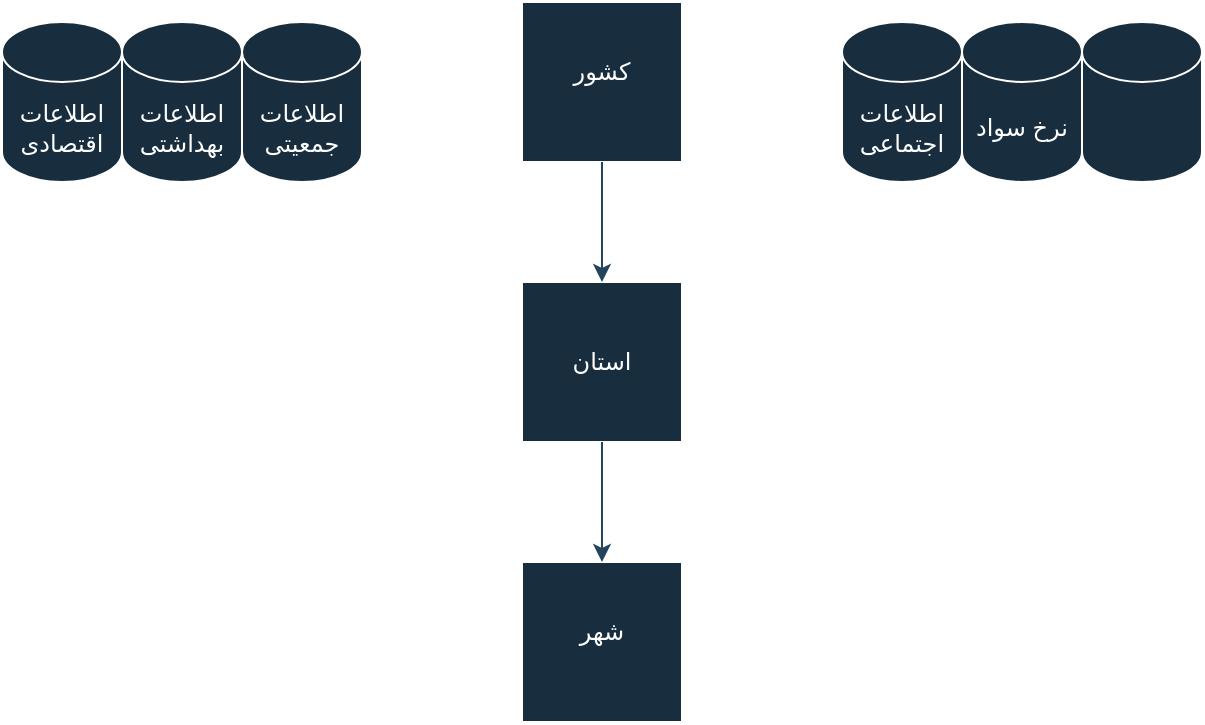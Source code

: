 <mxfile version="21.3.8" type="github">
  <diagram id="C5RBs43oDa-KdzZeNtuy" name="Page-1">
    <mxGraphModel dx="880" dy="462" grid="1" gridSize="10" guides="1" tooltips="1" connect="1" arrows="1" fold="1" page="1" pageScale="1" pageWidth="827" pageHeight="1169" math="0" shadow="0">
      <root>
        <mxCell id="WIyWlLk6GJQsqaUBKTNV-0" />
        <mxCell id="WIyWlLk6GJQsqaUBKTNV-1" parent="WIyWlLk6GJQsqaUBKTNV-0" />
        <object label="" id="j7g6eIzANU5dep8S1sgM-0">
          <mxCell style="whiteSpace=wrap;html=1;aspect=fixed;labelBackgroundColor=none;fillColor=#182E3E;strokeColor=#FFFFFF;fontColor=#FFFFFF;" vertex="1" parent="WIyWlLk6GJQsqaUBKTNV-1">
            <mxGeometry x="340" y="50" width="80" height="80" as="geometry" />
          </mxCell>
        </object>
        <mxCell id="j7g6eIzANU5dep8S1sgM-2" value="" style="whiteSpace=wrap;html=1;aspect=fixed;labelBackgroundColor=none;fillColor=#182E3E;strokeColor=#FFFFFF;fontColor=#FFFFFF;" vertex="1" parent="WIyWlLk6GJQsqaUBKTNV-1">
          <mxGeometry x="340" y="190" width="80" height="80" as="geometry" />
        </mxCell>
        <mxCell id="j7g6eIzANU5dep8S1sgM-3" value="" style="endArrow=classic;html=1;rounded=0;labelBackgroundColor=none;strokeColor=#23445D;fontColor=default;" edge="1" parent="WIyWlLk6GJQsqaUBKTNV-1" source="j7g6eIzANU5dep8S1sgM-0" target="j7g6eIzANU5dep8S1sgM-2">
          <mxGeometry width="50" height="50" relative="1" as="geometry">
            <mxPoint x="390" y="300" as="sourcePoint" />
            <mxPoint x="440" y="250" as="targetPoint" />
          </mxGeometry>
        </mxCell>
        <mxCell id="j7g6eIzANU5dep8S1sgM-4" value="" style="whiteSpace=wrap;html=1;aspect=fixed;labelBackgroundColor=none;fillColor=#182E3E;strokeColor=#FFFFFF;fontColor=#FFFFFF;" vertex="1" parent="WIyWlLk6GJQsqaUBKTNV-1">
          <mxGeometry x="340" y="330" width="80" height="80" as="geometry" />
        </mxCell>
        <mxCell id="j7g6eIzANU5dep8S1sgM-5" value="" style="endArrow=classic;html=1;rounded=0;exitX=0.5;exitY=1;exitDx=0;exitDy=0;labelBackgroundColor=none;strokeColor=#23445D;fontColor=default;" edge="1" parent="WIyWlLk6GJQsqaUBKTNV-1" source="j7g6eIzANU5dep8S1sgM-2" target="j7g6eIzANU5dep8S1sgM-4">
          <mxGeometry width="50" height="50" relative="1" as="geometry">
            <mxPoint x="390" y="300" as="sourcePoint" />
            <mxPoint x="440" y="250" as="targetPoint" />
          </mxGeometry>
        </mxCell>
        <mxCell id="j7g6eIzANU5dep8S1sgM-7" value="کشور" style="text;strokeColor=none;align=center;fillColor=none;html=1;verticalAlign=middle;whiteSpace=wrap;rounded=0;fontColor=#FFFFFF;" vertex="1" parent="WIyWlLk6GJQsqaUBKTNV-1">
          <mxGeometry x="350" y="70" width="60" height="30" as="geometry" />
        </mxCell>
        <mxCell id="j7g6eIzANU5dep8S1sgM-8" value="استان&lt;br&gt;" style="text;strokeColor=none;align=center;fillColor=none;html=1;verticalAlign=middle;whiteSpace=wrap;rounded=0;fontColor=#FFFFFF;" vertex="1" parent="WIyWlLk6GJQsqaUBKTNV-1">
          <mxGeometry x="350" y="215" width="60" height="30" as="geometry" />
        </mxCell>
        <mxCell id="j7g6eIzANU5dep8S1sgM-9" value="شهر&lt;br&gt;" style="text;strokeColor=none;align=center;fillColor=none;html=1;verticalAlign=middle;whiteSpace=wrap;rounded=0;fontColor=#FFFFFF;" vertex="1" parent="WIyWlLk6GJQsqaUBKTNV-1">
          <mxGeometry x="350" y="350" width="60" height="30" as="geometry" />
        </mxCell>
        <mxCell id="j7g6eIzANU5dep8S1sgM-10" value="اطلاعات جمعیتی" style="shape=cylinder3;whiteSpace=wrap;html=1;boundedLbl=1;backgroundOutline=1;size=15;strokeColor=#FFFFFF;fontColor=#FFFFFF;fillColor=#182E3E;" vertex="1" parent="WIyWlLk6GJQsqaUBKTNV-1">
          <mxGeometry x="200" y="60" width="60" height="80" as="geometry" />
        </mxCell>
        <mxCell id="j7g6eIzANU5dep8S1sgM-11" value="اطلاعات بهداشتی" style="shape=cylinder3;whiteSpace=wrap;html=1;boundedLbl=1;backgroundOutline=1;size=15;strokeColor=#FFFFFF;fontColor=#FFFFFF;fillColor=#182E3E;" vertex="1" parent="WIyWlLk6GJQsqaUBKTNV-1">
          <mxGeometry x="140" y="60" width="60" height="80" as="geometry" />
        </mxCell>
        <mxCell id="j7g6eIzANU5dep8S1sgM-12" value="اطلاعات اقتصادی&lt;br&gt;" style="shape=cylinder3;whiteSpace=wrap;html=1;boundedLbl=1;backgroundOutline=1;size=15;strokeColor=#FFFFFF;fontColor=#FFFFFF;fillColor=#182E3E;" vertex="1" parent="WIyWlLk6GJQsqaUBKTNV-1">
          <mxGeometry x="80" y="60" width="60" height="80" as="geometry" />
        </mxCell>
        <mxCell id="j7g6eIzANU5dep8S1sgM-13" value="اطلاعات اجتماعی" style="shape=cylinder3;whiteSpace=wrap;html=1;boundedLbl=1;backgroundOutline=1;size=15;strokeColor=#FFFFFF;fontColor=#FFFFFF;fillColor=#182E3E;" vertex="1" parent="WIyWlLk6GJQsqaUBKTNV-1">
          <mxGeometry x="500" y="60" width="60" height="80" as="geometry" />
        </mxCell>
        <mxCell id="j7g6eIzANU5dep8S1sgM-14" value="" style="shape=cylinder3;whiteSpace=wrap;html=1;boundedLbl=1;backgroundOutline=1;size=15;strokeColor=#FFFFFF;fontColor=#FFFFFF;fillColor=#182E3E;" vertex="1" parent="WIyWlLk6GJQsqaUBKTNV-1">
          <mxGeometry x="620" y="60" width="60" height="80" as="geometry" />
        </mxCell>
        <mxCell id="j7g6eIzANU5dep8S1sgM-15" value="نرخ سواد" style="shape=cylinder3;whiteSpace=wrap;html=1;boundedLbl=1;backgroundOutline=1;size=15;strokeColor=#FFFFFF;fontColor=#FFFFFF;fillColor=#182E3E;" vertex="1" parent="WIyWlLk6GJQsqaUBKTNV-1">
          <mxGeometry x="560" y="60" width="60" height="80" as="geometry" />
        </mxCell>
      </root>
    </mxGraphModel>
  </diagram>
</mxfile>
